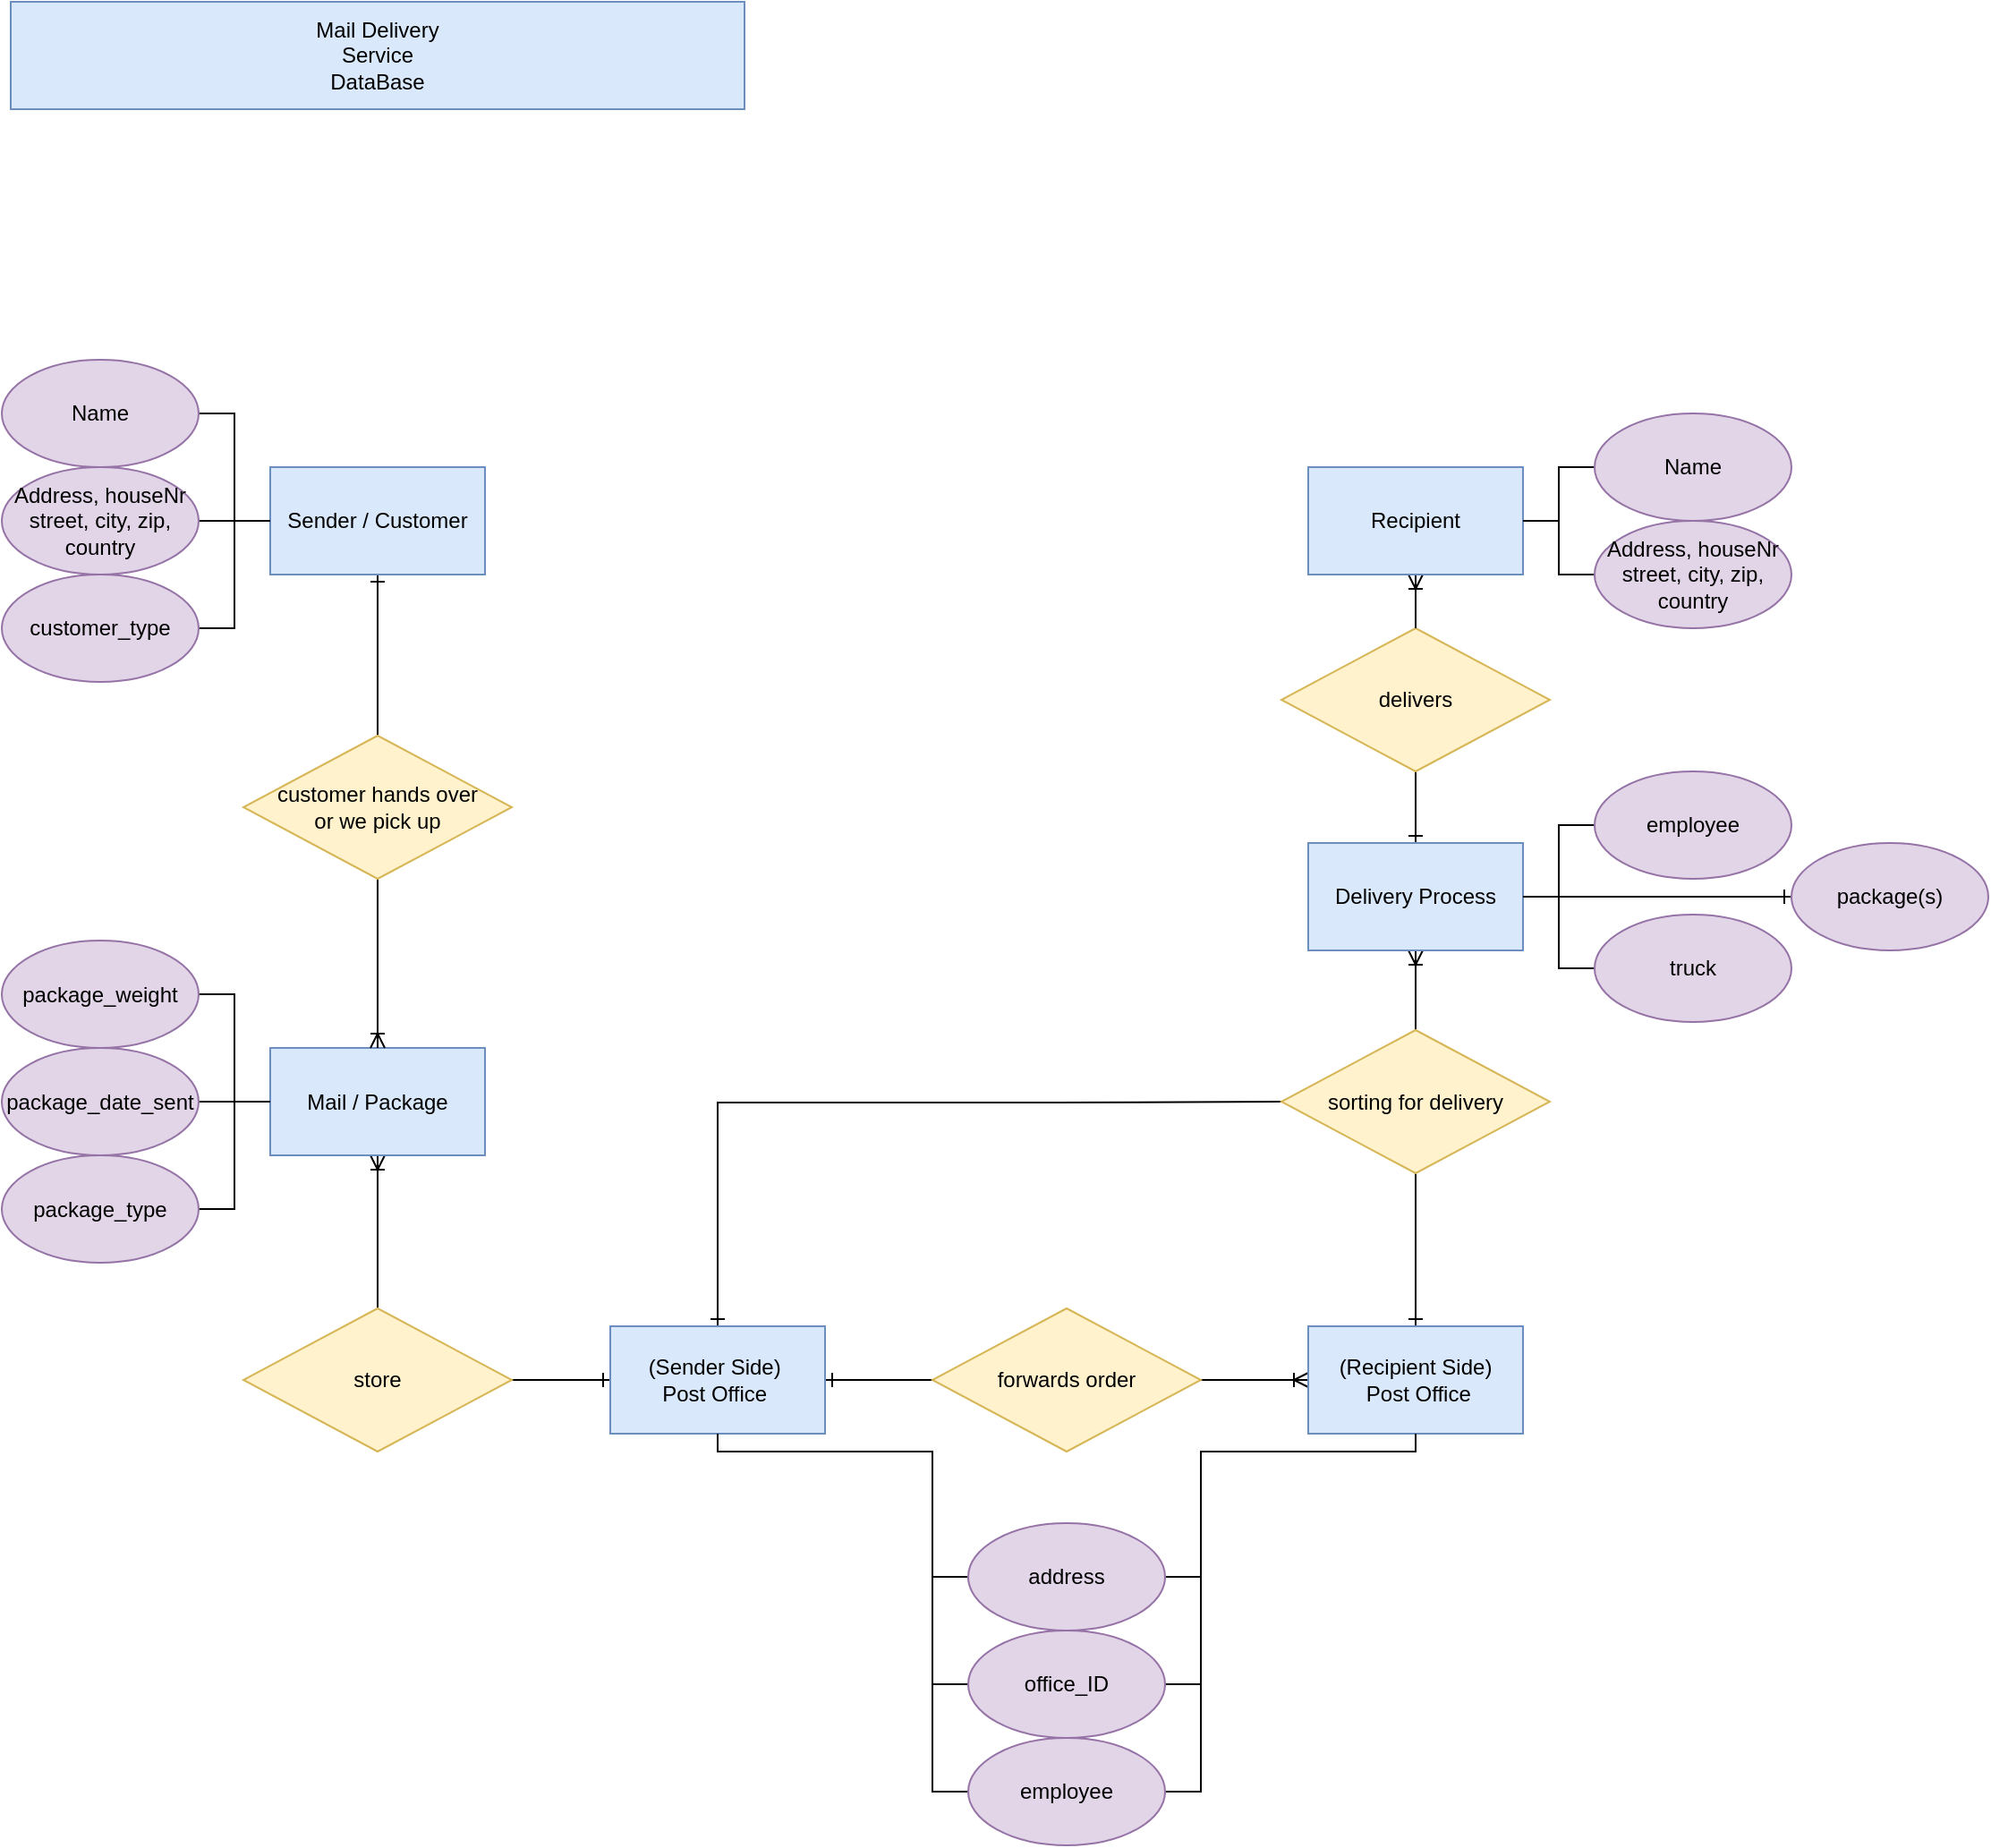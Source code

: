 <mxfile version="13.6.2" type="device"><diagram id="jqynw-YQ4GwMThzhBjlp" name="Page-1"><mxGraphModel dx="1847" dy="2015" grid="1" gridSize="10" guides="1" tooltips="1" connect="1" arrows="1" fold="1" page="1" pageScale="1" pageWidth="827" pageHeight="1169" math="0" shadow="0"><root><mxCell id="0"/><mxCell id="1" parent="0"/><mxCell id="m1xlCU76iCncR52glgAr-1" value="Mail Delivery&lt;br&gt;Service&lt;br&gt;DataBase" style="rounded=0;whiteSpace=wrap;html=1;fillColor=#dae8fc;strokeColor=#6c8ebf;" parent="1" vertex="1"><mxGeometry x="-105" y="-60" width="410" height="60" as="geometry"/></mxCell><mxCell id="XG5L_qM31J5yqkkY8BwA-14" style="edgeStyle=orthogonalEdgeStyle;rounded=0;orthogonalLoop=1;jettySize=auto;html=1;entryX=0.5;entryY=0;entryDx=0;entryDy=0;endArrow=none;endFill=0;startArrow=ERone;startFill=0;" parent="1" source="XG5L_qM31J5yqkkY8BwA-2" target="XG5L_qM31J5yqkkY8BwA-12" edge="1"><mxGeometry relative="1" as="geometry"/></mxCell><mxCell id="XG5L_qM31J5yqkkY8BwA-2" value="Sender / Customer" style="rounded=0;whiteSpace=wrap;html=1;fillColor=#dae8fc;strokeColor=#6c8ebf;" parent="1" vertex="1"><mxGeometry x="40" y="200" width="120" height="60" as="geometry"/></mxCell><mxCell id="XG5L_qM31J5yqkkY8BwA-26" style="edgeStyle=orthogonalEdgeStyle;rounded=0;orthogonalLoop=1;jettySize=auto;html=1;entryX=0.5;entryY=0;entryDx=0;entryDy=0;startArrow=ERoneToMany;startFill=0;endArrow=none;endFill=0;" parent="1" source="XG5L_qM31J5yqkkY8BwA-3" target="XG5L_qM31J5yqkkY8BwA-24" edge="1"><mxGeometry relative="1" as="geometry"/></mxCell><mxCell id="XG5L_qM31J5yqkkY8BwA-3" value="Mail / Package" style="rounded=0;whiteSpace=wrap;html=1;fillColor=#dae8fc;strokeColor=#6c8ebf;" parent="1" vertex="1"><mxGeometry x="40" y="524.5" width="120" height="60" as="geometry"/></mxCell><mxCell id="XG5L_qM31J5yqkkY8BwA-8" style="edgeStyle=orthogonalEdgeStyle;rounded=0;orthogonalLoop=1;jettySize=auto;html=1;entryX=0;entryY=0.5;entryDx=0;entryDy=0;endArrow=none;endFill=0;" parent="1" source="XG5L_qM31J5yqkkY8BwA-4" target="XG5L_qM31J5yqkkY8BwA-2" edge="1"><mxGeometry relative="1" as="geometry"/></mxCell><mxCell id="XG5L_qM31J5yqkkY8BwA-4" value="Name" style="ellipse;whiteSpace=wrap;html=1;fillColor=#e1d5e7;strokeColor=#9673a6;" parent="1" vertex="1"><mxGeometry x="-110" y="140" width="110" height="60" as="geometry"/></mxCell><mxCell id="XG5L_qM31J5yqkkY8BwA-9" style="edgeStyle=orthogonalEdgeStyle;rounded=0;orthogonalLoop=1;jettySize=auto;html=1;entryX=0;entryY=0.5;entryDx=0;entryDy=0;endArrow=none;endFill=0;" parent="1" source="XG5L_qM31J5yqkkY8BwA-5" target="XG5L_qM31J5yqkkY8BwA-2" edge="1"><mxGeometry relative="1" as="geometry"/></mxCell><mxCell id="XG5L_qM31J5yqkkY8BwA-5" value="Address, houseNr&lt;br&gt;street, city, zip, country" style="ellipse;whiteSpace=wrap;html=1;fillColor=#e1d5e7;strokeColor=#9673a6;" parent="1" vertex="1"><mxGeometry x="-110" y="200" width="110" height="60" as="geometry"/></mxCell><mxCell id="XG5L_qM31J5yqkkY8BwA-10" style="edgeStyle=orthogonalEdgeStyle;rounded=0;orthogonalLoop=1;jettySize=auto;html=1;endArrow=none;endFill=0;" parent="1" source="XG5L_qM31J5yqkkY8BwA-6" edge="1"><mxGeometry relative="1" as="geometry"><mxPoint x="40" y="230" as="targetPoint"/><Array as="points"><mxPoint x="20" y="290"/><mxPoint x="20" y="230"/></Array></mxGeometry></mxCell><mxCell id="XG5L_qM31J5yqkkY8BwA-6" value="customer_type" style="ellipse;whiteSpace=wrap;html=1;fillColor=#e1d5e7;strokeColor=#9673a6;" parent="1" vertex="1"><mxGeometry x="-110" y="260" width="110" height="60" as="geometry"/></mxCell><mxCell id="XG5L_qM31J5yqkkY8BwA-15" style="edgeStyle=orthogonalEdgeStyle;rounded=0;orthogonalLoop=1;jettySize=auto;html=1;startArrow=none;startFill=0;endArrow=ERoneToMany;endFill=0;" parent="1" source="XG5L_qM31J5yqkkY8BwA-12" target="XG5L_qM31J5yqkkY8BwA-3" edge="1"><mxGeometry relative="1" as="geometry"/></mxCell><mxCell id="XG5L_qM31J5yqkkY8BwA-12" value="customer hands over&lt;br&gt;or we pick up" style="rhombus;whiteSpace=wrap;html=1;fillColor=#fff2cc;strokeColor=#d6b656;" parent="1" vertex="1"><mxGeometry x="25" y="350" width="150" height="80" as="geometry"/></mxCell><mxCell id="XG5L_qM31J5yqkkY8BwA-22" style="edgeStyle=orthogonalEdgeStyle;rounded=0;orthogonalLoop=1;jettySize=auto;html=1;startArrow=none;startFill=0;endArrow=none;endFill=0;" parent="1" source="XG5L_qM31J5yqkkY8BwA-17" target="XG5L_qM31J5yqkkY8BwA-3" edge="1"><mxGeometry relative="1" as="geometry"/></mxCell><mxCell id="XG5L_qM31J5yqkkY8BwA-17" value="package_weight" style="ellipse;whiteSpace=wrap;html=1;fillColor=#e1d5e7;strokeColor=#9673a6;" parent="1" vertex="1"><mxGeometry x="-110" y="464.5" width="110" height="60" as="geometry"/></mxCell><mxCell id="XG5L_qM31J5yqkkY8BwA-21" style="edgeStyle=orthogonalEdgeStyle;rounded=0;orthogonalLoop=1;jettySize=auto;html=1;startArrow=none;startFill=0;endArrow=none;endFill=0;" parent="1" source="XG5L_qM31J5yqkkY8BwA-18" edge="1"><mxGeometry relative="1" as="geometry"><mxPoint x="40" y="554.5" as="targetPoint"/></mxGeometry></mxCell><mxCell id="XG5L_qM31J5yqkkY8BwA-18" value="package_date_sent" style="ellipse;whiteSpace=wrap;html=1;fillColor=#e1d5e7;strokeColor=#9673a6;" parent="1" vertex="1"><mxGeometry x="-110" y="524.5" width="110" height="60" as="geometry"/></mxCell><mxCell id="XG5L_qM31J5yqkkY8BwA-20" style="edgeStyle=orthogonalEdgeStyle;rounded=0;orthogonalLoop=1;jettySize=auto;html=1;entryX=0;entryY=0.5;entryDx=0;entryDy=0;startArrow=none;startFill=0;endArrow=none;endFill=0;" parent="1" source="XG5L_qM31J5yqkkY8BwA-19" target="XG5L_qM31J5yqkkY8BwA-3" edge="1"><mxGeometry relative="1" as="geometry"/></mxCell><mxCell id="XG5L_qM31J5yqkkY8BwA-19" value="package_type" style="ellipse;whiteSpace=wrap;html=1;fillColor=#e1d5e7;strokeColor=#9673a6;" parent="1" vertex="1"><mxGeometry x="-110" y="584.5" width="110" height="60" as="geometry"/></mxCell><mxCell id="XG5L_qM31J5yqkkY8BwA-28" style="edgeStyle=orthogonalEdgeStyle;rounded=0;orthogonalLoop=1;jettySize=auto;html=1;startArrow=none;startFill=0;endArrow=ERone;endFill=0;" parent="1" source="XG5L_qM31J5yqkkY8BwA-24" target="XG5L_qM31J5yqkkY8BwA-25" edge="1"><mxGeometry relative="1" as="geometry"/></mxCell><mxCell id="XG5L_qM31J5yqkkY8BwA-24" value="store" style="rhombus;whiteSpace=wrap;html=1;fillColor=#fff2cc;strokeColor=#d6b656;" parent="1" vertex="1"><mxGeometry x="25" y="670" width="150" height="80" as="geometry"/></mxCell><mxCell id="XG5L_qM31J5yqkkY8BwA-30" style="edgeStyle=orthogonalEdgeStyle;rounded=0;orthogonalLoop=1;jettySize=auto;html=1;entryX=0;entryY=0.5;entryDx=0;entryDy=0;startArrow=ERone;startFill=0;endArrow=none;endFill=0;" parent="1" source="XG5L_qM31J5yqkkY8BwA-25" target="XG5L_qM31J5yqkkY8BwA-29" edge="1"><mxGeometry relative="1" as="geometry"/></mxCell><mxCell id="XG5L_qM31J5yqkkY8BwA-60" style="edgeStyle=orthogonalEdgeStyle;rounded=0;orthogonalLoop=1;jettySize=auto;html=1;entryX=0;entryY=0.5;entryDx=0;entryDy=0;startArrow=ERone;startFill=0;endArrow=none;endFill=0;" parent="1" source="XG5L_qM31J5yqkkY8BwA-25" target="XG5L_qM31J5yqkkY8BwA-52" edge="1"><mxGeometry relative="1" as="geometry"><Array as="points"><mxPoint x="290" y="555"/><mxPoint x="478" y="555"/></Array></mxGeometry></mxCell><mxCell id="XG5L_qM31J5yqkkY8BwA-25" value="(Sender Side)&amp;nbsp;&lt;br&gt;Post Office&amp;nbsp;" style="rounded=0;whiteSpace=wrap;html=1;fillColor=#dae8fc;strokeColor=#6c8ebf;" parent="1" vertex="1"><mxGeometry x="230" y="680" width="120" height="60" as="geometry"/></mxCell><mxCell id="XG5L_qM31J5yqkkY8BwA-35" style="edgeStyle=orthogonalEdgeStyle;rounded=0;orthogonalLoop=1;jettySize=auto;html=1;startArrow=none;startFill=0;endArrow=ERoneToMany;endFill=0;entryX=0;entryY=0.5;entryDx=0;entryDy=0;" parent="1" source="XG5L_qM31J5yqkkY8BwA-29" target="XG5L_qM31J5yqkkY8BwA-31" edge="1"><mxGeometry relative="1" as="geometry"><mxPoint x="620" y="710" as="targetPoint"/></mxGeometry></mxCell><mxCell id="XG5L_qM31J5yqkkY8BwA-29" value="forwards order" style="rhombus;whiteSpace=wrap;html=1;fillColor=#fff2cc;strokeColor=#d6b656;" parent="1" vertex="1"><mxGeometry x="410" y="670" width="150" height="80" as="geometry"/></mxCell><mxCell id="XG5L_qM31J5yqkkY8BwA-61" style="edgeStyle=orthogonalEdgeStyle;rounded=0;orthogonalLoop=1;jettySize=auto;html=1;entryX=0.5;entryY=1;entryDx=0;entryDy=0;startArrow=ERone;startFill=0;endArrow=none;endFill=0;" parent="1" source="XG5L_qM31J5yqkkY8BwA-31" target="XG5L_qM31J5yqkkY8BwA-52" edge="1"><mxGeometry relative="1" as="geometry"/></mxCell><mxCell id="XG5L_qM31J5yqkkY8BwA-31" value="(Recipient Side)&lt;br&gt;&amp;nbsp;Post Office" style="rounded=0;whiteSpace=wrap;html=1;fillColor=#dae8fc;strokeColor=#6c8ebf;" parent="1" vertex="1"><mxGeometry x="620" y="680" width="120" height="60" as="geometry"/></mxCell><mxCell id="2QN3HREt9C1HUK5O4Xhi-1" style="edgeStyle=orthogonalEdgeStyle;rounded=0;orthogonalLoop=1;jettySize=auto;html=1;entryX=0.5;entryY=1;entryDx=0;entryDy=0;endArrow=none;endFill=0;" parent="1" source="XG5L_qM31J5yqkkY8BwA-39" target="XG5L_qM31J5yqkkY8BwA-25" edge="1"><mxGeometry relative="1" as="geometry"><Array as="points"><mxPoint x="410" y="820"/><mxPoint x="410" y="750"/><mxPoint x="290" y="750"/></Array></mxGeometry></mxCell><mxCell id="2QN3HREt9C1HUK5O4Xhi-4" style="edgeStyle=orthogonalEdgeStyle;rounded=0;orthogonalLoop=1;jettySize=auto;html=1;entryX=0.5;entryY=1;entryDx=0;entryDy=0;endArrow=none;endFill=0;" parent="1" source="XG5L_qM31J5yqkkY8BwA-39" target="XG5L_qM31J5yqkkY8BwA-31" edge="1"><mxGeometry relative="1" as="geometry"><Array as="points"><mxPoint x="560" y="820"/><mxPoint x="560" y="750"/><mxPoint x="680" y="750"/></Array></mxGeometry></mxCell><mxCell id="XG5L_qM31J5yqkkY8BwA-39" value="address" style="ellipse;whiteSpace=wrap;html=1;fillColor=#e1d5e7;strokeColor=#9673a6;" parent="1" vertex="1"><mxGeometry x="430" y="790" width="110" height="60" as="geometry"/></mxCell><mxCell id="2QN3HREt9C1HUK5O4Xhi-2" style="edgeStyle=orthogonalEdgeStyle;rounded=0;orthogonalLoop=1;jettySize=auto;html=1;entryX=0.5;entryY=1;entryDx=0;entryDy=0;endArrow=none;endFill=0;" parent="1" source="XG5L_qM31J5yqkkY8BwA-40" target="XG5L_qM31J5yqkkY8BwA-25" edge="1"><mxGeometry relative="1" as="geometry"><Array as="points"><mxPoint x="410" y="880"/><mxPoint x="410" y="750"/><mxPoint x="290" y="750"/></Array></mxGeometry></mxCell><mxCell id="2QN3HREt9C1HUK5O4Xhi-5" style="edgeStyle=orthogonalEdgeStyle;rounded=0;orthogonalLoop=1;jettySize=auto;html=1;endArrow=none;endFill=0;" parent="1" source="XG5L_qM31J5yqkkY8BwA-40" edge="1"><mxGeometry relative="1" as="geometry"><mxPoint x="560" y="820" as="targetPoint"/><Array as="points"><mxPoint x="560" y="880"/><mxPoint x="560" y="820"/></Array></mxGeometry></mxCell><mxCell id="XG5L_qM31J5yqkkY8BwA-40" value="office_ID" style="ellipse;whiteSpace=wrap;html=1;fillColor=#e1d5e7;strokeColor=#9673a6;" parent="1" vertex="1"><mxGeometry x="430" y="850" width="110" height="60" as="geometry"/></mxCell><mxCell id="2QN3HREt9C1HUK5O4Xhi-3" style="edgeStyle=orthogonalEdgeStyle;rounded=0;orthogonalLoop=1;jettySize=auto;html=1;endArrow=none;endFill=0;" parent="1" source="XG5L_qM31J5yqkkY8BwA-48" edge="1"><mxGeometry relative="1" as="geometry"><mxPoint x="410" y="880" as="targetPoint"/><Array as="points"><mxPoint x="410" y="940"/><mxPoint x="410" y="880"/></Array></mxGeometry></mxCell><mxCell id="2QN3HREt9C1HUK5O4Xhi-6" style="edgeStyle=orthogonalEdgeStyle;rounded=0;orthogonalLoop=1;jettySize=auto;html=1;endArrow=none;endFill=0;" parent="1" source="XG5L_qM31J5yqkkY8BwA-48" edge="1"><mxGeometry relative="1" as="geometry"><mxPoint x="560" y="880" as="targetPoint"/><Array as="points"><mxPoint x="560" y="940"/><mxPoint x="560" y="880"/></Array></mxGeometry></mxCell><mxCell id="XG5L_qM31J5yqkkY8BwA-48" value="employee" style="ellipse;whiteSpace=wrap;html=1;fillColor=#e1d5e7;strokeColor=#9673a6;" parent="1" vertex="1"><mxGeometry x="430" y="910" width="110" height="60" as="geometry"/></mxCell><mxCell id="XG5L_qM31J5yqkkY8BwA-65" style="edgeStyle=orthogonalEdgeStyle;rounded=0;orthogonalLoop=1;jettySize=auto;html=1;startArrow=none;startFill=0;endArrow=ERoneToMany;endFill=0;" parent="1" source="XG5L_qM31J5yqkkY8BwA-52" target="XG5L_qM31J5yqkkY8BwA-62" edge="1"><mxGeometry relative="1" as="geometry"/></mxCell><mxCell id="XG5L_qM31J5yqkkY8BwA-52" value="sorting for delivery" style="rhombus;whiteSpace=wrap;html=1;fillColor=#fff2cc;strokeColor=#d6b656;" parent="1" vertex="1"><mxGeometry x="605" y="514.5" width="150" height="80" as="geometry"/></mxCell><mxCell id="XG5L_qM31J5yqkkY8BwA-69" style="edgeStyle=orthogonalEdgeStyle;rounded=0;orthogonalLoop=1;jettySize=auto;html=1;startArrow=ERone;startFill=0;endArrow=none;endFill=0;" parent="1" source="XG5L_qM31J5yqkkY8BwA-62" target="XG5L_qM31J5yqkkY8BwA-68" edge="1"><mxGeometry relative="1" as="geometry"/></mxCell><mxCell id="XG5L_qM31J5yqkkY8BwA-62" value="Delivery Process" style="rounded=0;whiteSpace=wrap;html=1;fillColor=#dae8fc;strokeColor=#6c8ebf;" parent="1" vertex="1"><mxGeometry x="620" y="410" width="120" height="60" as="geometry"/></mxCell><mxCell id="XG5L_qM31J5yqkkY8BwA-64" style="edgeStyle=orthogonalEdgeStyle;rounded=0;orthogonalLoop=1;jettySize=auto;html=1;entryX=1;entryY=0.5;entryDx=0;entryDy=0;startArrow=none;startFill=0;endArrow=none;endFill=0;" parent="1" source="XG5L_qM31J5yqkkY8BwA-63" target="XG5L_qM31J5yqkkY8BwA-62" edge="1"><mxGeometry relative="1" as="geometry"/></mxCell><mxCell id="XG5L_qM31J5yqkkY8BwA-63" value="employee" style="ellipse;whiteSpace=wrap;html=1;fillColor=#e1d5e7;strokeColor=#9673a6;" parent="1" vertex="1"><mxGeometry x="780" y="370" width="110" height="60" as="geometry"/></mxCell><mxCell id="XG5L_qM31J5yqkkY8BwA-67" style="edgeStyle=orthogonalEdgeStyle;rounded=0;orthogonalLoop=1;jettySize=auto;html=1;entryX=1;entryY=0.5;entryDx=0;entryDy=0;startArrow=none;startFill=0;endArrow=none;endFill=0;" parent="1" source="XG5L_qM31J5yqkkY8BwA-66" target="XG5L_qM31J5yqkkY8BwA-62" edge="1"><mxGeometry relative="1" as="geometry"/></mxCell><mxCell id="XG5L_qM31J5yqkkY8BwA-66" value="truck" style="ellipse;whiteSpace=wrap;html=1;fillColor=#e1d5e7;strokeColor=#9673a6;" parent="1" vertex="1"><mxGeometry x="780" y="450" width="110" height="60" as="geometry"/></mxCell><mxCell id="XG5L_qM31J5yqkkY8BwA-68" value="delivers" style="rhombus;whiteSpace=wrap;html=1;fillColor=#fff2cc;strokeColor=#d6b656;" parent="1" vertex="1"><mxGeometry x="605" y="290" width="150" height="80" as="geometry"/></mxCell><mxCell id="XG5L_qM31J5yqkkY8BwA-71" style="edgeStyle=orthogonalEdgeStyle;rounded=0;orthogonalLoop=1;jettySize=auto;html=1;startArrow=ERone;startFill=0;endArrow=none;endFill=0;" parent="1" source="XG5L_qM31J5yqkkY8BwA-70" edge="1"><mxGeometry relative="1" as="geometry"><mxPoint x="750" y="440" as="targetPoint"/></mxGeometry></mxCell><mxCell id="XG5L_qM31J5yqkkY8BwA-70" value="package(s)" style="ellipse;whiteSpace=wrap;html=1;fillColor=#e1d5e7;strokeColor=#9673a6;" parent="1" vertex="1"><mxGeometry x="890" y="410" width="110" height="60" as="geometry"/></mxCell><mxCell id="XG5L_qM31J5yqkkY8BwA-73" style="edgeStyle=orthogonalEdgeStyle;rounded=0;orthogonalLoop=1;jettySize=auto;html=1;entryX=0.5;entryY=0;entryDx=0;entryDy=0;startArrow=ERoneToMany;startFill=0;endArrow=none;endFill=0;" parent="1" source="XG5L_qM31J5yqkkY8BwA-72" target="XG5L_qM31J5yqkkY8BwA-68" edge="1"><mxGeometry relative="1" as="geometry"/></mxCell><mxCell id="XG5L_qM31J5yqkkY8BwA-72" value="Recipient" style="rounded=0;whiteSpace=wrap;html=1;fillColor=#dae8fc;strokeColor=#6c8ebf;" parent="1" vertex="1"><mxGeometry x="620" y="200" width="120" height="60" as="geometry"/></mxCell><mxCell id="XG5L_qM31J5yqkkY8BwA-78" style="edgeStyle=orthogonalEdgeStyle;rounded=0;orthogonalLoop=1;jettySize=auto;html=1;entryX=1;entryY=0.5;entryDx=0;entryDy=0;startArrow=none;startFill=0;endArrow=none;endFill=0;" parent="1" source="XG5L_qM31J5yqkkY8BwA-74" target="XG5L_qM31J5yqkkY8BwA-72" edge="1"><mxGeometry relative="1" as="geometry"/></mxCell><mxCell id="XG5L_qM31J5yqkkY8BwA-74" value="Name" style="ellipse;whiteSpace=wrap;html=1;fillColor=#e1d5e7;strokeColor=#9673a6;" parent="1" vertex="1"><mxGeometry x="780" y="170" width="110" height="60" as="geometry"/></mxCell><mxCell id="XG5L_qM31J5yqkkY8BwA-79" style="edgeStyle=orthogonalEdgeStyle;rounded=0;orthogonalLoop=1;jettySize=auto;html=1;startArrow=none;startFill=0;endArrow=none;endFill=0;" parent="1" source="XG5L_qM31J5yqkkY8BwA-75" target="XG5L_qM31J5yqkkY8BwA-72" edge="1"><mxGeometry relative="1" as="geometry"/></mxCell><mxCell id="XG5L_qM31J5yqkkY8BwA-75" value="Address, houseNr&lt;br&gt;street, city, zip, country" style="ellipse;whiteSpace=wrap;html=1;fillColor=#e1d5e7;strokeColor=#9673a6;" parent="1" vertex="1"><mxGeometry x="780" y="230" width="110" height="60" as="geometry"/></mxCell></root></mxGraphModel></diagram></mxfile>